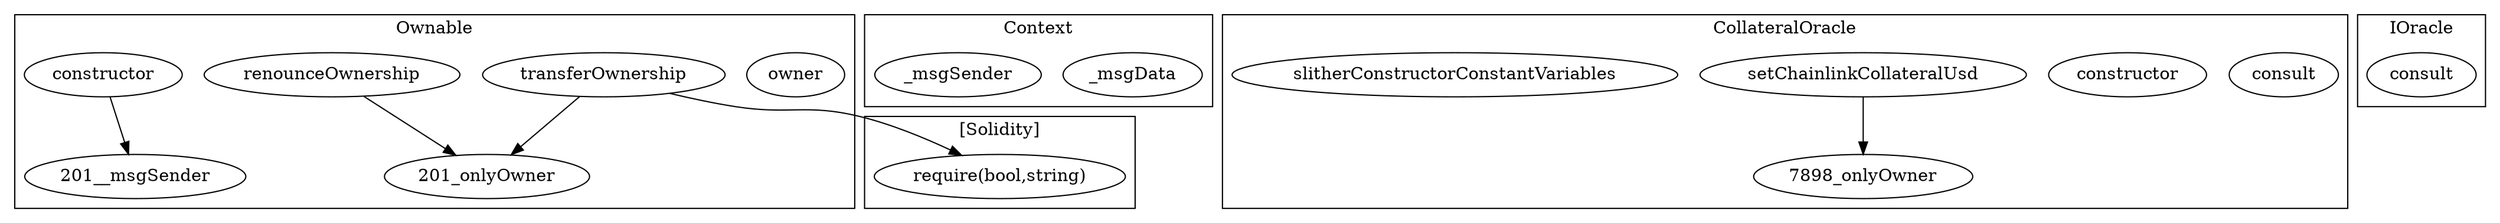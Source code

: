 strict digraph {
subgraph cluster_201_Ownable {
label = "Ownable"
"201_owner" [label="owner"]
"201_constructor" [label="constructor"]
"201_renounceOwnership" [label="renounceOwnership"]
"201_transferOwnership" [label="transferOwnership"]
"201_transferOwnership" -> "201_onlyOwner"
"201_renounceOwnership" -> "201_onlyOwner"
"201_constructor" -> "201__msgSender"
}subgraph cluster_1394_Context {
label = "Context"
"1394__msgData" [label="_msgData"]
"1394__msgSender" [label="_msgSender"]
}subgraph cluster_7898_CollateralOracle {
label = "CollateralOracle"
"7898_consult" [label="consult"]
"7898_constructor" [label="constructor"]
"7898_setChainlinkCollateralUsd" [label="setChainlinkCollateralUsd"]
"7898_slitherConstructorConstantVariables" [label="slitherConstructorConstantVariables"]
"7898_setChainlinkCollateralUsd" -> "7898_onlyOwner"
}subgraph cluster_7063_IOracle {
label = "IOracle"
"7063_consult" [label="consult"]
}subgraph cluster_solidity {
label = "[Solidity]"
"require(bool,string)" 
"201_transferOwnership" -> "require(bool,string)"
}
}